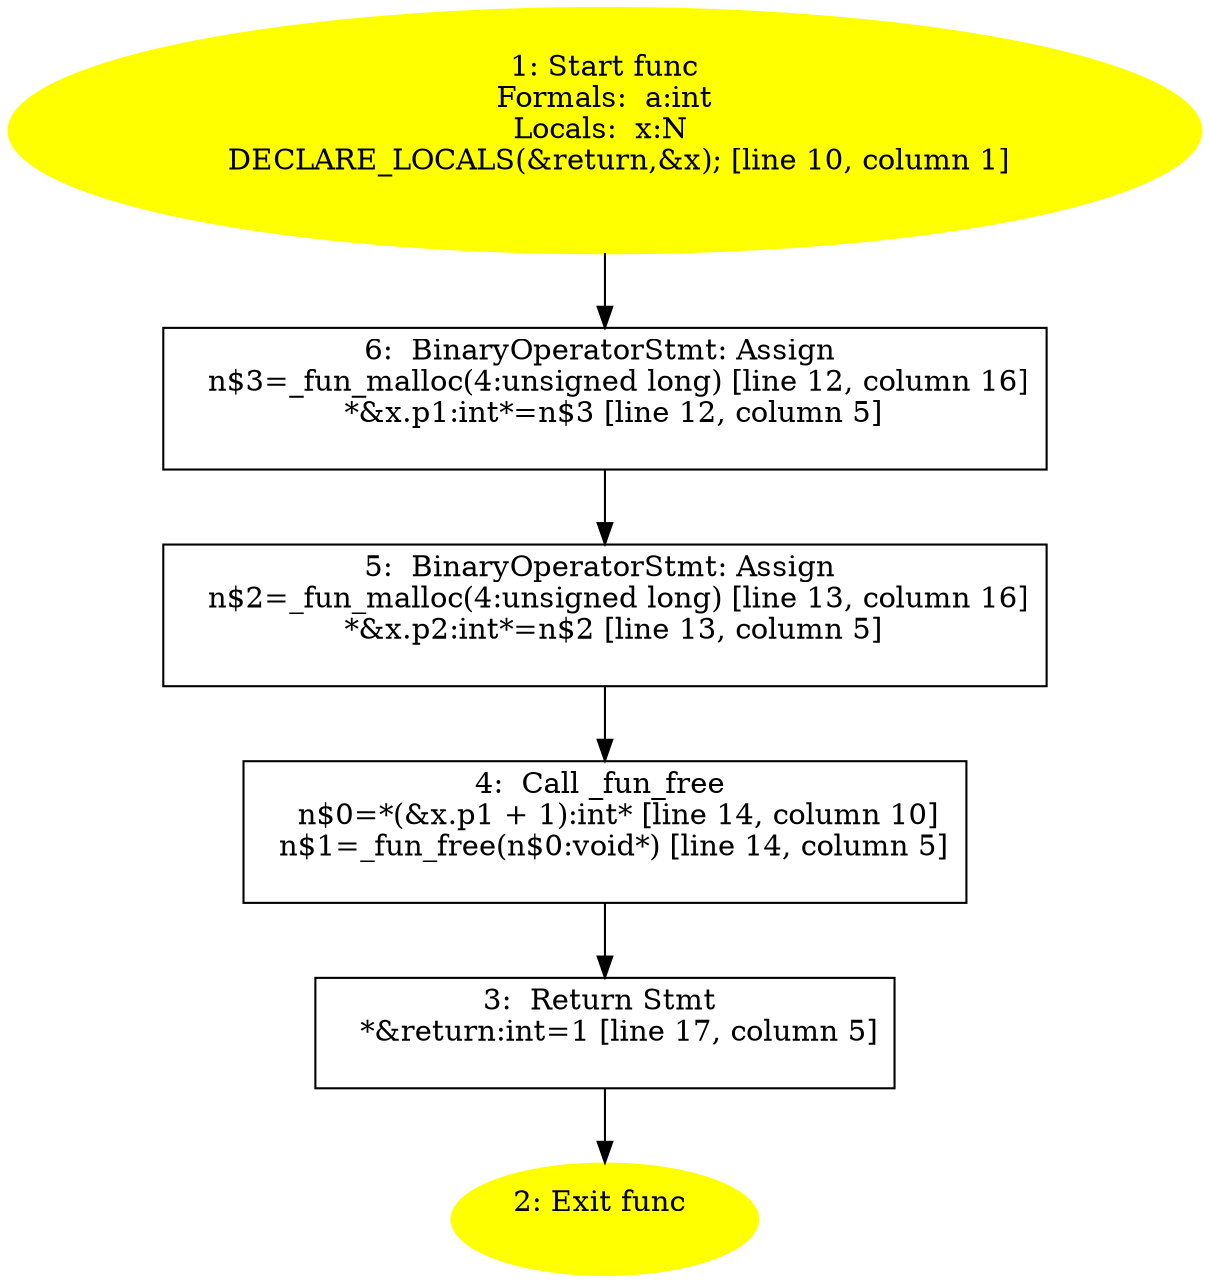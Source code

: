 /* @generated */
digraph cfg {
"func.7df4935f4a5a2865191ef74f64df8754_1" [label="1: Start func\nFormals:  a:int\nLocals:  x:N \n   DECLARE_LOCALS(&return,&x); [line 10, column 1]\n " color=yellow style=filled]
	

	 "func.7df4935f4a5a2865191ef74f64df8754_1" -> "func.7df4935f4a5a2865191ef74f64df8754_6" ;
"func.7df4935f4a5a2865191ef74f64df8754_2" [label="2: Exit func \n  " color=yellow style=filled]
	

"func.7df4935f4a5a2865191ef74f64df8754_3" [label="3:  Return Stmt \n   *&return:int=1 [line 17, column 5]\n " shape="box"]
	

	 "func.7df4935f4a5a2865191ef74f64df8754_3" -> "func.7df4935f4a5a2865191ef74f64df8754_2" ;
"func.7df4935f4a5a2865191ef74f64df8754_4" [label="4:  Call _fun_free \n   n$0=*(&x.p1 + 1):int* [line 14, column 10]\n  n$1=_fun_free(n$0:void*) [line 14, column 5]\n " shape="box"]
	

	 "func.7df4935f4a5a2865191ef74f64df8754_4" -> "func.7df4935f4a5a2865191ef74f64df8754_3" ;
"func.7df4935f4a5a2865191ef74f64df8754_5" [label="5:  BinaryOperatorStmt: Assign \n   n$2=_fun_malloc(4:unsigned long) [line 13, column 16]\n  *&x.p2:int*=n$2 [line 13, column 5]\n " shape="box"]
	

	 "func.7df4935f4a5a2865191ef74f64df8754_5" -> "func.7df4935f4a5a2865191ef74f64df8754_4" ;
"func.7df4935f4a5a2865191ef74f64df8754_6" [label="6:  BinaryOperatorStmt: Assign \n   n$3=_fun_malloc(4:unsigned long) [line 12, column 16]\n  *&x.p1:int*=n$3 [line 12, column 5]\n " shape="box"]
	

	 "func.7df4935f4a5a2865191ef74f64df8754_6" -> "func.7df4935f4a5a2865191ef74f64df8754_5" ;
}
